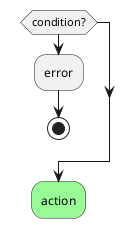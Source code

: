 @startuml
	if (condition?) then
		:error;
		stop
	endif
	#palegreen:action;
@enduml

@startuml
	if (condition?) then
		#pink:error;
		kill
	endif
	#palegreen:action;
@enduml

@startuml
	if (condition?) then
		#pink:error;
		detach
	endif
	#palegreen:action;
@enduml
